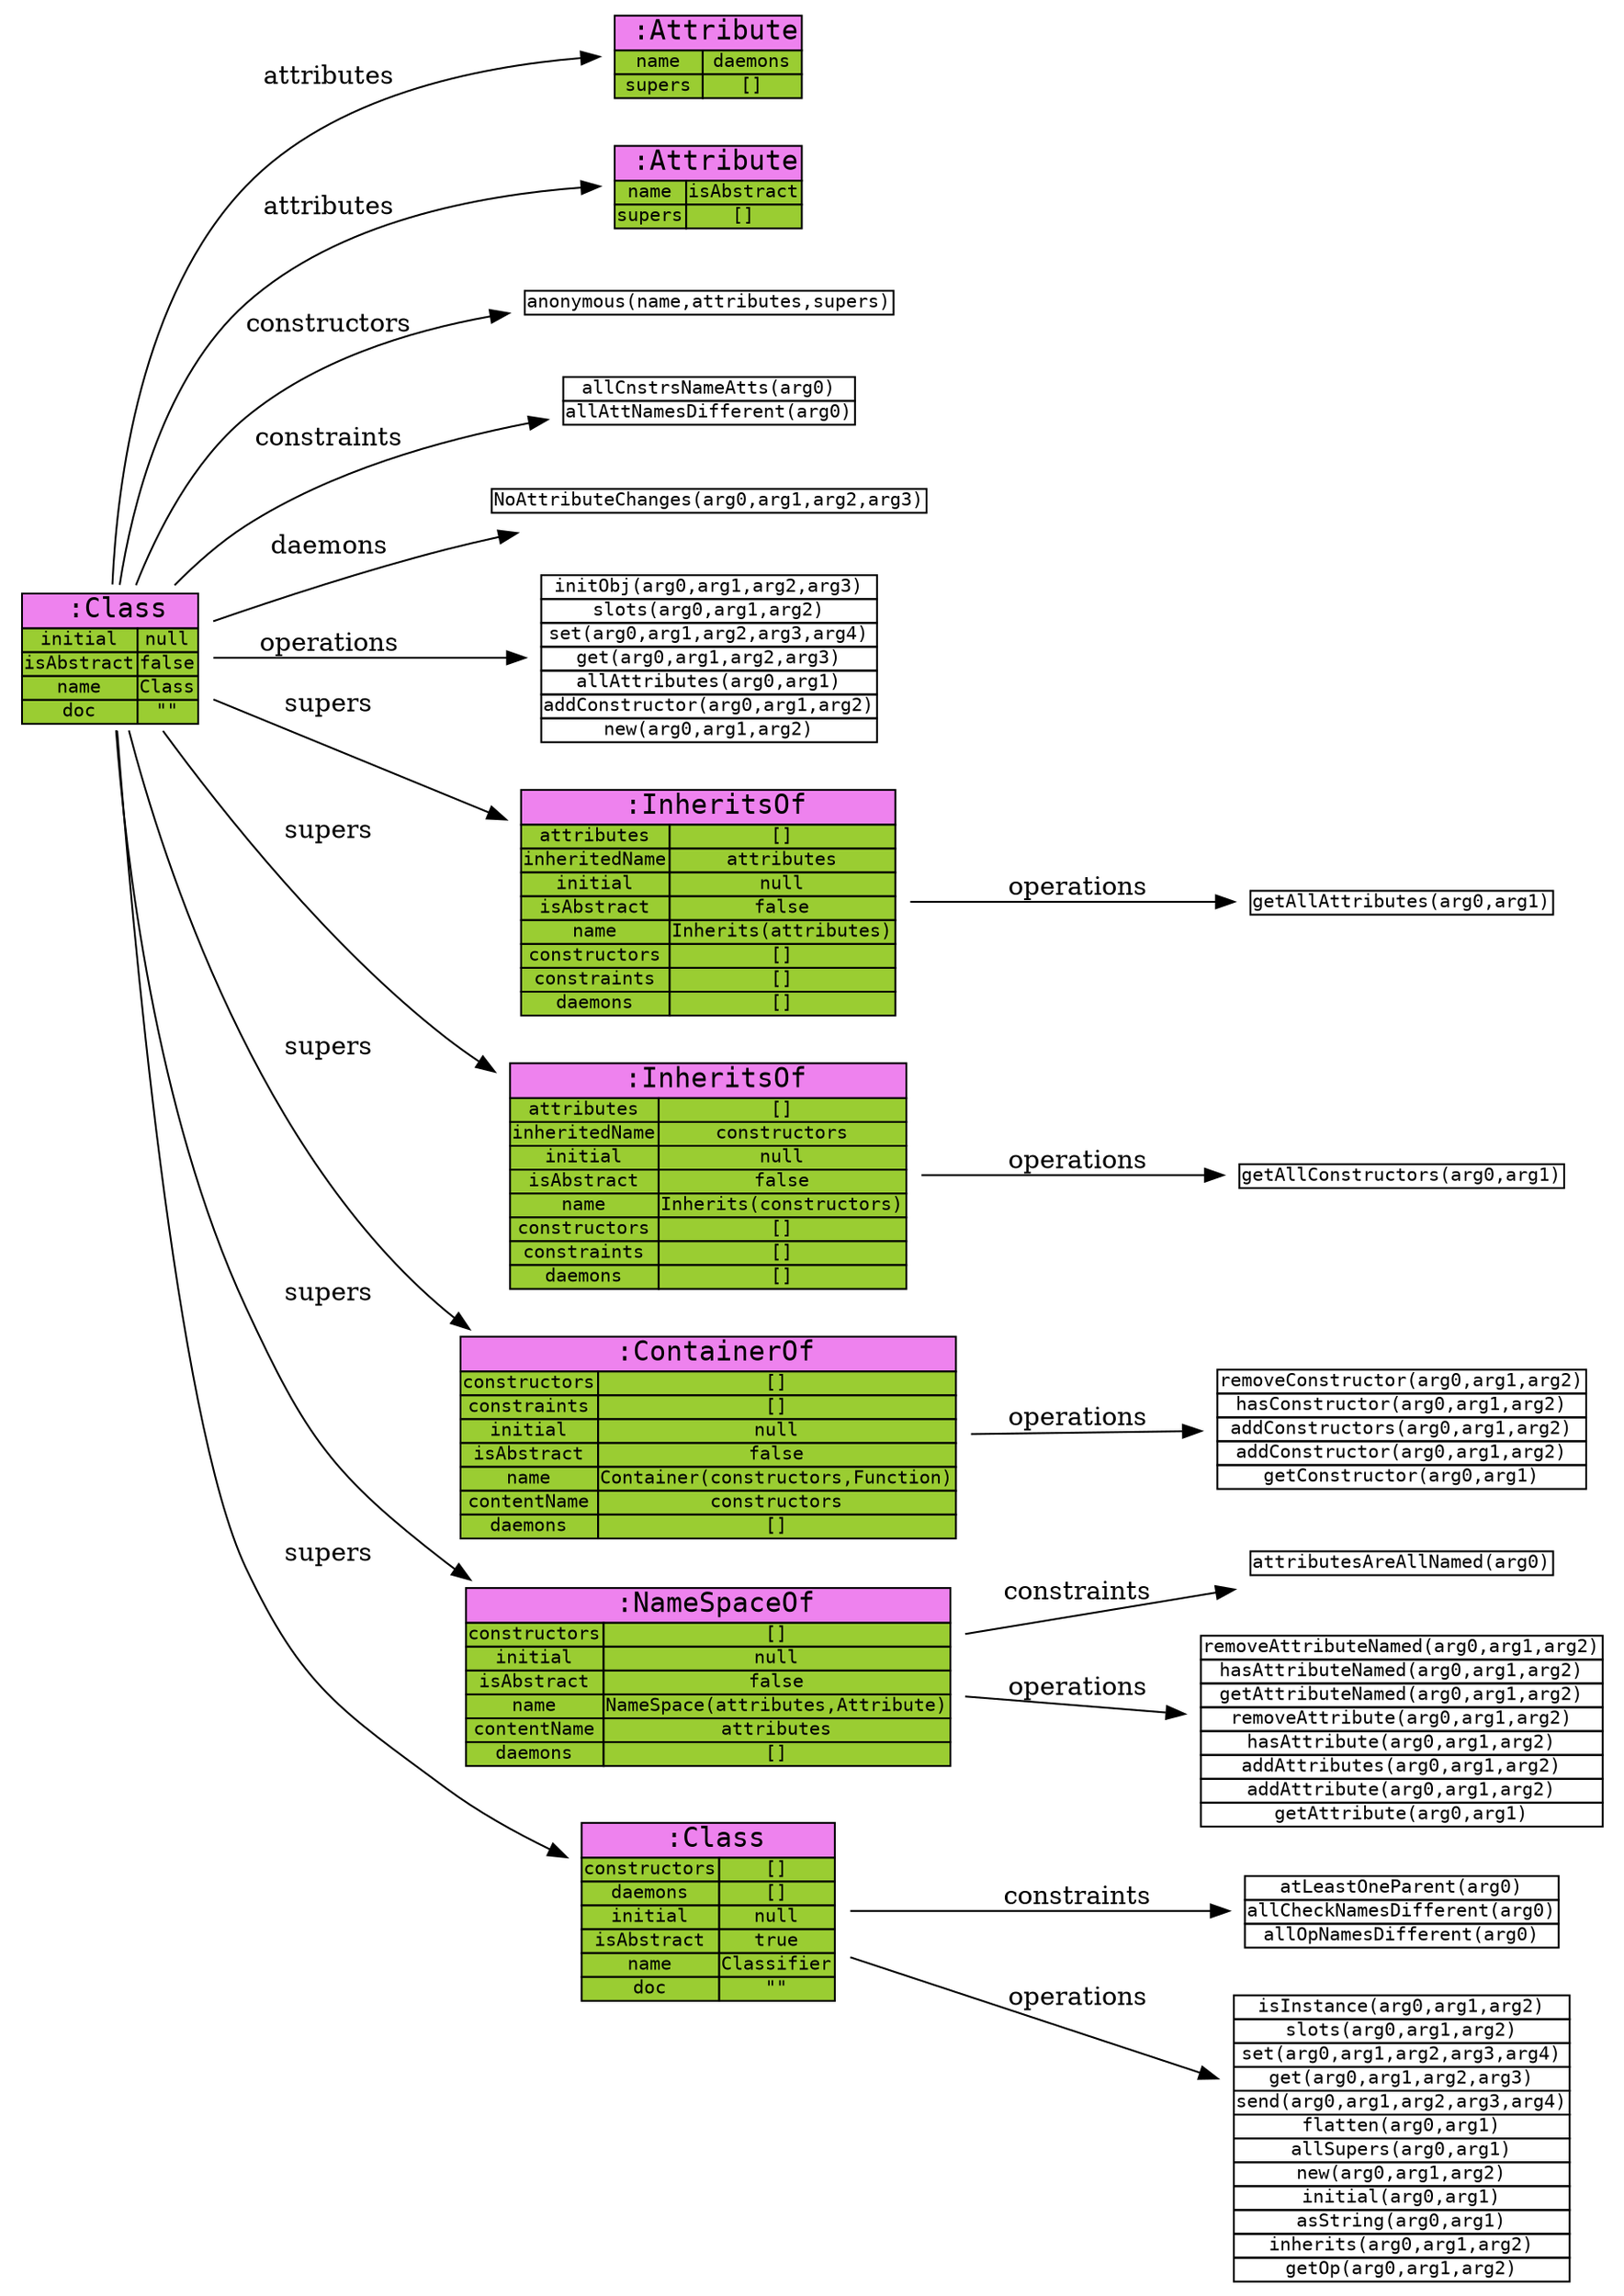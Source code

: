 digraph {
  rankdir="LR"
0[label=<<table BORDER="0" CELLBORDER="1" CELLSPACING="0" CELLPADDING="0"><tr><td bgcolor="violet" colspan="2"><font face="INCONSOLATA" point-size="15"> :Attribute</font></td></tr><tr> <td bgcolor="yellowgreen"><font point-size="10" face="INCONSOLATA">name</font></td><td bgcolor="yellowgreen"><font point-size="10" face="INCONSOLATA">daemons</font></td></tr><tr> <td bgcolor="yellowgreen"><font point-size="10" face="INCONSOLATA">supers</font></td><td bgcolor="yellowgreen"><font point-size="10" face="INCONSOLATA">[]</font></td></tr></table>>,shape=none];
4[label=<<table BORDER="0" CELLBORDER="1" CELLSPACING="0" CELLPADDING="0"><tr><td bgcolor="violet" colspan="2"><font face="INCONSOLATA" point-size="15"> :Attribute</font></td></tr><tr> <td bgcolor="yellowgreen"><font point-size="10" face="INCONSOLATA">name</font></td><td bgcolor="yellowgreen"><font point-size="10" face="INCONSOLATA">isAbstract</font></td></tr><tr> <td bgcolor="yellowgreen"><font point-size="10" face="INCONSOLATA">supers</font></td><td bgcolor="yellowgreen"><font point-size="10" face="INCONSOLATA">[]</font></td></tr></table>>,shape=none];
7[label=<<table BORDER="0" CELLSPACING="0" CELLBORDER="1" CELLPADDING="0"><tr><td><font point-size="10" face="INCONSOLATA">anonymous(name,attributes,supers)</font></td></tr></table>>,shape=none];
8[label=<<table BORDER="0" CELLSPACING="0" CELLBORDER="1" CELLPADDING="0"><tr><td><font point-size="10" face="INCONSOLATA">allCnstrsNameAtts(arg0)</font></td></tr><tr><td><font point-size="10" face="INCONSOLATA">allAttNamesDifferent(arg0)</font></td></tr></table>>,shape=none];
9[label=<<table BORDER="0" CELLSPACING="0" CELLBORDER="1" CELLPADDING="0"><tr><td><font point-size="10" face="INCONSOLATA">NoAttributeChanges(arg0,arg1,arg2,arg3)</font></td></tr></table>>,shape=none];
10[label=<<table BORDER="0" CELLSPACING="0" CELLBORDER="1" CELLPADDING="0"><tr><td><font point-size="10" face="INCONSOLATA">initObj(arg0,arg1,arg2,arg3)</font></td></tr><tr><td><font point-size="10" face="INCONSOLATA">slots(arg0,arg1,arg2)</font></td></tr><tr><td><font point-size="10" face="INCONSOLATA">set(arg0,arg1,arg2,arg3,arg4)</font></td></tr><tr><td><font point-size="10" face="INCONSOLATA">get(arg0,arg1,arg2,arg3)</font></td></tr><tr><td><font point-size="10" face="INCONSOLATA">allAttributes(arg0,arg1)</font></td></tr><tr><td><font point-size="10" face="INCONSOLATA">addConstructor(arg0,arg1,arg2)</font></td></tr><tr><td><font point-size="10" face="INCONSOLATA">new(arg0,arg1,arg2)</font></td></tr></table>>,shape=none];
13[label=<<table BORDER="0" CELLSPACING="0" CELLBORDER="1" CELLPADDING="0"><tr><td><font point-size="10" face="INCONSOLATA">getAllAttributes(arg0,arg1)</font></td></tr></table>>,shape=none];
11[label=<<table BORDER="0" CELLBORDER="1" CELLSPACING="0" CELLPADDING="0"><tr><td bgcolor="violet" colspan="2"><font face="INCONSOLATA" point-size="15"> :InheritsOf</font></td></tr><tr> <td bgcolor="yellowgreen"><font point-size="10" face="INCONSOLATA">attributes</font></td><td bgcolor="yellowgreen"><font point-size="10" face="INCONSOLATA">[]</font></td></tr><tr> <td bgcolor="yellowgreen"><font point-size="10" face="INCONSOLATA">inheritedName</font></td><td bgcolor="yellowgreen"><font point-size="10" face="INCONSOLATA">attributes</font></td></tr><tr> <td bgcolor="yellowgreen"><font point-size="10" face="INCONSOLATA">initial</font></td><td bgcolor="yellowgreen"><font point-size="10" face="INCONSOLATA">null</font></td></tr><tr> <td bgcolor="yellowgreen"><font point-size="10" face="INCONSOLATA">isAbstract</font></td><td bgcolor="yellowgreen"><font point-size="10" face="INCONSOLATA">false</font></td></tr><tr> <td bgcolor="yellowgreen"><font point-size="10" face="INCONSOLATA">name</font></td><td bgcolor="yellowgreen"><font point-size="10" face="INCONSOLATA">Inherits(attributes)</font></td></tr><tr> <td bgcolor="yellowgreen"><font point-size="10" face="INCONSOLATA">constructors</font></td><td bgcolor="yellowgreen"><font point-size="10" face="INCONSOLATA">[]</font></td></tr><tr> <td bgcolor="yellowgreen"><font point-size="10" face="INCONSOLATA">constraints</font></td><td bgcolor="yellowgreen"><font point-size="10" face="INCONSOLATA">[]</font></td></tr><tr> <td bgcolor="yellowgreen"><font point-size="10" face="INCONSOLATA">daemons</font></td><td bgcolor="yellowgreen"><font point-size="10" face="INCONSOLATA">[]</font></td></tr></table>>,shape=none];
16[label=<<table BORDER="0" CELLSPACING="0" CELLBORDER="1" CELLPADDING="0"><tr><td><font point-size="10" face="INCONSOLATA">getAllConstructors(arg0,arg1)</font></td></tr></table>>,shape=none];
15[label=<<table BORDER="0" CELLBORDER="1" CELLSPACING="0" CELLPADDING="0"><tr><td bgcolor="violet" colspan="2"><font face="INCONSOLATA" point-size="15"> :InheritsOf</font></td></tr><tr> <td bgcolor="yellowgreen"><font point-size="10" face="INCONSOLATA">attributes</font></td><td bgcolor="yellowgreen"><font point-size="10" face="INCONSOLATA">[]</font></td></tr><tr> <td bgcolor="yellowgreen"><font point-size="10" face="INCONSOLATA">inheritedName</font></td><td bgcolor="yellowgreen"><font point-size="10" face="INCONSOLATA">constructors</font></td></tr><tr> <td bgcolor="yellowgreen"><font point-size="10" face="INCONSOLATA">initial</font></td><td bgcolor="yellowgreen"><font point-size="10" face="INCONSOLATA">null</font></td></tr><tr> <td bgcolor="yellowgreen"><font point-size="10" face="INCONSOLATA">isAbstract</font></td><td bgcolor="yellowgreen"><font point-size="10" face="INCONSOLATA">false</font></td></tr><tr> <td bgcolor="yellowgreen"><font point-size="10" face="INCONSOLATA">name</font></td><td bgcolor="yellowgreen"><font point-size="10" face="INCONSOLATA">Inherits(constructors)</font></td></tr><tr> <td bgcolor="yellowgreen"><font point-size="10" face="INCONSOLATA">constructors</font></td><td bgcolor="yellowgreen"><font point-size="10" face="INCONSOLATA">[]</font></td></tr><tr> <td bgcolor="yellowgreen"><font point-size="10" face="INCONSOLATA">constraints</font></td><td bgcolor="yellowgreen"><font point-size="10" face="INCONSOLATA">[]</font></td></tr><tr> <td bgcolor="yellowgreen"><font point-size="10" face="INCONSOLATA">daemons</font></td><td bgcolor="yellowgreen"><font point-size="10" face="INCONSOLATA">[]</font></td></tr></table>>,shape=none];
19[label=<<table BORDER="0" CELLSPACING="0" CELLBORDER="1" CELLPADDING="0"><tr><td><font point-size="10" face="INCONSOLATA">removeConstructor(arg0,arg1,arg2)</font></td></tr><tr><td><font point-size="10" face="INCONSOLATA">hasConstructor(arg0,arg1,arg2)</font></td></tr><tr><td><font point-size="10" face="INCONSOLATA">addConstructors(arg0,arg1,arg2)</font></td></tr><tr><td><font point-size="10" face="INCONSOLATA">addConstructor(arg0,arg1,arg2)</font></td></tr><tr><td><font point-size="10" face="INCONSOLATA">getConstructor(arg0,arg1)</font></td></tr></table>>,shape=none];
17[label=<<table BORDER="0" CELLBORDER="1" CELLSPACING="0" CELLPADDING="0"><tr><td bgcolor="violet" colspan="2"><font face="INCONSOLATA" point-size="15"> :ContainerOf</font></td></tr><tr> <td bgcolor="yellowgreen"><font point-size="10" face="INCONSOLATA">constructors</font></td><td bgcolor="yellowgreen"><font point-size="10" face="INCONSOLATA">[]</font></td></tr><tr> <td bgcolor="yellowgreen"><font point-size="10" face="INCONSOLATA">constraints</font></td><td bgcolor="yellowgreen"><font point-size="10" face="INCONSOLATA">[]</font></td></tr><tr> <td bgcolor="yellowgreen"><font point-size="10" face="INCONSOLATA">initial</font></td><td bgcolor="yellowgreen"><font point-size="10" face="INCONSOLATA">null</font></td></tr><tr> <td bgcolor="yellowgreen"><font point-size="10" face="INCONSOLATA">isAbstract</font></td><td bgcolor="yellowgreen"><font point-size="10" face="INCONSOLATA">false</font></td></tr><tr> <td bgcolor="yellowgreen"><font point-size="10" face="INCONSOLATA">name</font></td><td bgcolor="yellowgreen"><font point-size="10" face="INCONSOLATA">Container(constructors,Function)</font></td></tr><tr> <td bgcolor="yellowgreen"><font point-size="10" face="INCONSOLATA">contentName</font></td><td bgcolor="yellowgreen"><font point-size="10" face="INCONSOLATA">constructors</font></td></tr><tr> <td bgcolor="yellowgreen"><font point-size="10" face="INCONSOLATA">daemons</font></td><td bgcolor="yellowgreen"><font point-size="10" face="INCONSOLATA">[]</font></td></tr></table>>,shape=none];
24[label=<<table BORDER="0" CELLSPACING="0" CELLBORDER="1" CELLPADDING="0"><tr><td><font point-size="10" face="INCONSOLATA">attributesAreAllNamed(arg0)</font></td></tr></table>>,shape=none];
25[label=<<table BORDER="0" CELLSPACING="0" CELLBORDER="1" CELLPADDING="0"><tr><td><font point-size="10" face="INCONSOLATA">removeAttributeNamed(arg0,arg1,arg2)</font></td></tr><tr><td><font point-size="10" face="INCONSOLATA">hasAttributeNamed(arg0,arg1,arg2)</font></td></tr><tr><td><font point-size="10" face="INCONSOLATA">getAttributeNamed(arg0,arg1,arg2)</font></td></tr><tr><td><font point-size="10" face="INCONSOLATA">removeAttribute(arg0,arg1,arg2)</font></td></tr><tr><td><font point-size="10" face="INCONSOLATA">hasAttribute(arg0,arg1,arg2)</font></td></tr><tr><td><font point-size="10" face="INCONSOLATA">addAttributes(arg0,arg1,arg2)</font></td></tr><tr><td><font point-size="10" face="INCONSOLATA">addAttribute(arg0,arg1,arg2)</font></td></tr><tr><td><font point-size="10" face="INCONSOLATA">getAttribute(arg0,arg1)</font></td></tr></table>>,shape=none];
22[label=<<table BORDER="0" CELLBORDER="1" CELLSPACING="0" CELLPADDING="0"><tr><td bgcolor="violet" colspan="2"><font face="INCONSOLATA" point-size="15"> :NameSpaceOf</font></td></tr><tr> <td bgcolor="yellowgreen"><font point-size="10" face="INCONSOLATA">constructors</font></td><td bgcolor="yellowgreen"><font point-size="10" face="INCONSOLATA">[]</font></td></tr><tr> <td bgcolor="yellowgreen"><font point-size="10" face="INCONSOLATA">initial</font></td><td bgcolor="yellowgreen"><font point-size="10" face="INCONSOLATA">null</font></td></tr><tr> <td bgcolor="yellowgreen"><font point-size="10" face="INCONSOLATA">isAbstract</font></td><td bgcolor="yellowgreen"><font point-size="10" face="INCONSOLATA">false</font></td></tr><tr> <td bgcolor="yellowgreen"><font point-size="10" face="INCONSOLATA">name</font></td><td bgcolor="yellowgreen"><font point-size="10" face="INCONSOLATA">NameSpace(attributes,Attribute)</font></td></tr><tr> <td bgcolor="yellowgreen"><font point-size="10" face="INCONSOLATA">contentName</font></td><td bgcolor="yellowgreen"><font point-size="10" face="INCONSOLATA">attributes</font></td></tr><tr> <td bgcolor="yellowgreen"><font point-size="10" face="INCONSOLATA">daemons</font></td><td bgcolor="yellowgreen"><font point-size="10" face="INCONSOLATA">[]</font></td></tr></table>>,shape=none];
29[label=<<table BORDER="0" CELLSPACING="0" CELLBORDER="1" CELLPADDING="0"><tr><td><font point-size="10" face="INCONSOLATA">atLeastOneParent(arg0)</font></td></tr><tr><td><font point-size="10" face="INCONSOLATA">allCheckNamesDifferent(arg0)</font></td></tr><tr><td><font point-size="10" face="INCONSOLATA">allOpNamesDifferent(arg0)</font></td></tr></table>>,shape=none];
30[label=<<table BORDER="0" CELLSPACING="0" CELLBORDER="1" CELLPADDING="0"><tr><td><font point-size="10" face="INCONSOLATA">isInstance(arg0,arg1,arg2)</font></td></tr><tr><td><font point-size="10" face="INCONSOLATA">slots(arg0,arg1,arg2)</font></td></tr><tr><td><font point-size="10" face="INCONSOLATA">set(arg0,arg1,arg2,arg3,arg4)</font></td></tr><tr><td><font point-size="10" face="INCONSOLATA">get(arg0,arg1,arg2,arg3)</font></td></tr><tr><td><font point-size="10" face="INCONSOLATA">send(arg0,arg1,arg2,arg3,arg4)</font></td></tr><tr><td><font point-size="10" face="INCONSOLATA">flatten(arg0,arg1)</font></td></tr><tr><td><font point-size="10" face="INCONSOLATA">allSupers(arg0,arg1)</font></td></tr><tr><td><font point-size="10" face="INCONSOLATA">new(arg0,arg1,arg2)</font></td></tr><tr><td><font point-size="10" face="INCONSOLATA">initial(arg0,arg1)</font></td></tr><tr><td><font point-size="10" face="INCONSOLATA">asString(arg0,arg1)</font></td></tr><tr><td><font point-size="10" face="INCONSOLATA">inherits(arg0,arg1,arg2)</font></td></tr><tr><td><font point-size="10" face="INCONSOLATA">getOp(arg0,arg1,arg2)</font></td></tr></table>>,shape=none];
27[label=<<table BORDER="0" CELLBORDER="1" CELLSPACING="0" CELLPADDING="0"><tr><td bgcolor="violet" colspan="2"><font face="INCONSOLATA" point-size="15"> :Class</font></td></tr><tr> <td bgcolor="yellowgreen"><font point-size="10" face="INCONSOLATA">constructors</font></td><td bgcolor="yellowgreen"><font point-size="10" face="INCONSOLATA">[]</font></td></tr><tr> <td bgcolor="yellowgreen"><font point-size="10" face="INCONSOLATA">daemons</font></td><td bgcolor="yellowgreen"><font point-size="10" face="INCONSOLATA">[]</font></td></tr><tr> <td bgcolor="yellowgreen"><font point-size="10" face="INCONSOLATA">initial</font></td><td bgcolor="yellowgreen"><font point-size="10" face="INCONSOLATA">null</font></td></tr><tr> <td bgcolor="yellowgreen"><font point-size="10" face="INCONSOLATA">isAbstract</font></td><td bgcolor="yellowgreen"><font point-size="10" face="INCONSOLATA">true</font></td></tr><tr> <td bgcolor="yellowgreen"><font point-size="10" face="INCONSOLATA">name</font></td><td bgcolor="yellowgreen"><font point-size="10" face="INCONSOLATA">Classifier</font></td></tr><tr> <td bgcolor="yellowgreen"><font point-size="10" face="INCONSOLATA">doc</font></td><td bgcolor="yellowgreen"><font point-size="10" face="INCONSOLATA">""</font></td></tr></table>>,shape=none];
3[label=<<table BORDER="0" CELLBORDER="1" CELLSPACING="0" CELLPADDING="0"><tr><td bgcolor="violet" colspan="2"><font face="INCONSOLATA" point-size="15"> :Class</font></td></tr><tr> <td bgcolor="yellowgreen"><font point-size="10" face="INCONSOLATA">initial</font></td><td bgcolor="yellowgreen"><font point-size="10" face="INCONSOLATA">null</font></td></tr><tr> <td bgcolor="yellowgreen"><font point-size="10" face="INCONSOLATA">isAbstract</font></td><td bgcolor="yellowgreen"><font point-size="10" face="INCONSOLATA">false</font></td></tr><tr> <td bgcolor="yellowgreen"><font point-size="10" face="INCONSOLATA">name</font></td><td bgcolor="yellowgreen"><font point-size="10" face="INCONSOLATA">Class</font></td></tr><tr> <td bgcolor="yellowgreen"><font point-size="10" face="INCONSOLATA">doc</font></td><td bgcolor="yellowgreen"><font point-size="10" face="INCONSOLATA">""</font></td></tr></table>>,shape=none];
3 -> 0[label=<attributes>];
3 -> 4[label=<attributes>];
3 -> 7[label=<constructors>];
3 -> 8[label=<constraints>];
3 -> 9[label=<daemons>];
3 -> 10[label=<operations>];
11 -> 13[label=<operations>];
3 -> 11[label=<supers>];
15 -> 16[label=<operations>];
3 -> 15[label=<supers>];
17 -> 19[label=<operations>];
3 -> 17[label=<supers>];
22 -> 24[label=<constraints>];
22 -> 25[label=<operations>];
3 -> 22[label=<supers>];
27 -> 29[label=<constraints>];
27 -> 30[label=<operations>];
3 -> 27[label=<supers>];
}
